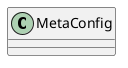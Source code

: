 /'
 '  UML include file for MetaConfig
 '/

@startuml
class MetaConfig {
!ifdef SHOW_CONTENT
    +{static} static MetaConfig get_default ()
    +{static} static void register_config (Config config)
    ----
    +virtual void dump (FileStream stream)
    +string get_namespace () throws Error
    +ConfigFormat get_format () throws Error
    +string get_string (string ns, string key) throws Error
    +ArrayList<string> get_string_list (string ns, string key) throws Error
    +int get_int (string ns, string key) throws Error
    +ArrayList<int> get_int_list (string ns, string key) throws Error
    +bool get_bool (string ns, string key) throws Error
    +double get_double (string ns, string key) throws Error
    +void set_string (string ns, string key, string value) throws Error
    +void set_int (string ns, string key, int value) throws Error
    +void set_bool (string ns, string key, bool value) throws Error
    +void set_double (string ns, string key, double value) throws Error
!endif
}
@enduml
